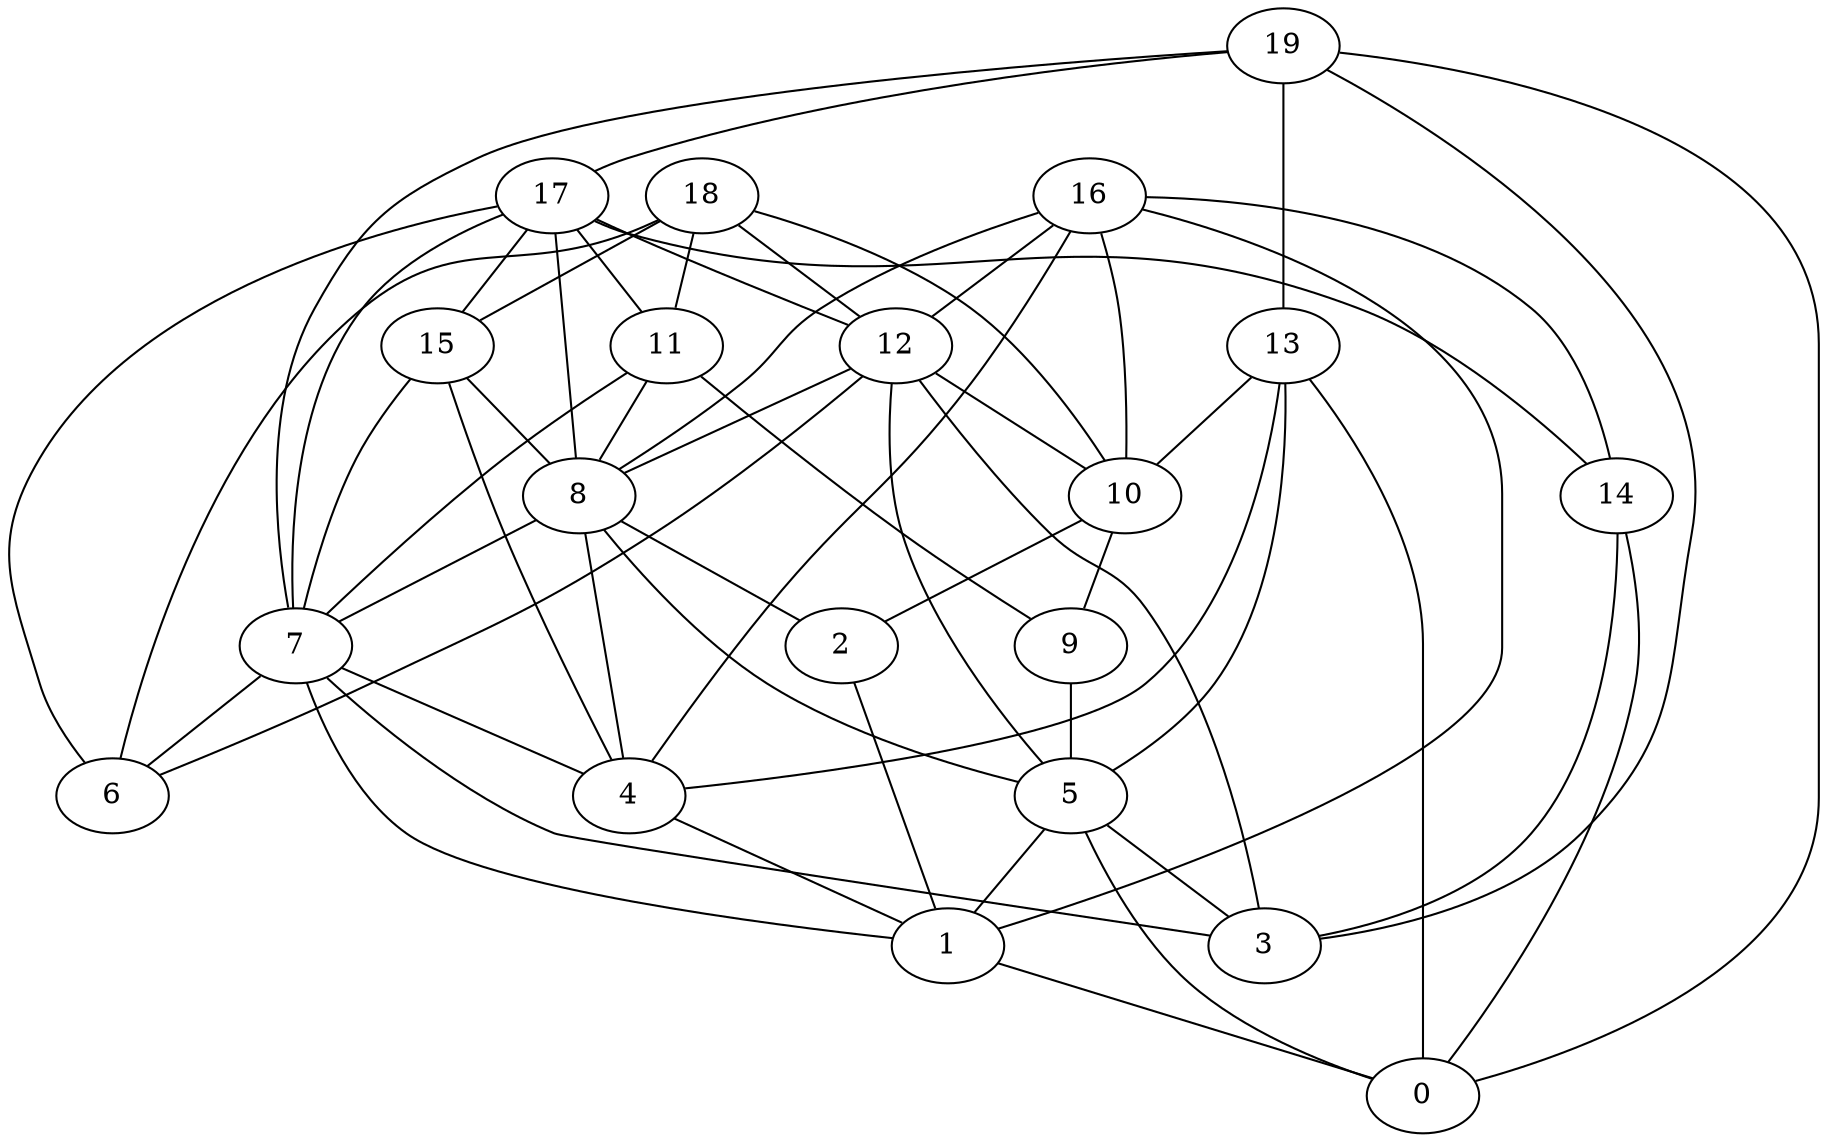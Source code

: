 digraph GG_graph {

subgraph G_graph {
edge [color = black]
18 -> 10 [dir = none]
18 -> 6 [dir = none]
18 -> 11 [dir = none]
18 -> 12 [dir = none]
18 -> 15 [dir = none]
9 -> 5 [dir = none]
14 -> 0 [dir = none]
14 -> 3 [dir = none]
10 -> 9 [dir = none]
10 -> 2 [dir = none]
19 -> 7 [dir = none]
19 -> 13 [dir = none]
19 -> 0 [dir = none]
19 -> 17 [dir = none]
19 -> 3 [dir = none]
13 -> 5 [dir = none]
13 -> 4 [dir = none]
13 -> 10 [dir = none]
13 -> 0 [dir = none]
8 -> 4 [dir = none]
8 -> 5 [dir = none]
8 -> 7 [dir = none]
8 -> 2 [dir = none]
11 -> 7 [dir = none]
11 -> 8 [dir = none]
11 -> 9 [dir = none]
16 -> 4 [dir = none]
16 -> 1 [dir = none]
16 -> 14 [dir = none]
16 -> 10 [dir = none]
16 -> 8 [dir = none]
16 -> 12 [dir = none]
15 -> 7 [dir = none]
15 -> 4 [dir = none]
15 -> 8 [dir = none]
2 -> 1 [dir = none]
7 -> 6 [dir = none]
7 -> 1 [dir = none]
7 -> 3 [dir = none]
7 -> 4 [dir = none]
5 -> 0 [dir = none]
5 -> 3 [dir = none]
5 -> 1 [dir = none]
1 -> 0 [dir = none]
4 -> 1 [dir = none]
17 -> 8 [dir = none]
17 -> 11 [dir = none]
17 -> 15 [dir = none]
17 -> 14 [dir = none]
17 -> 6 [dir = none]
17 -> 12 [dir = none]
17 -> 7 [dir = none]
12 -> 8 [dir = none]
12 -> 5 [dir = none]
12 -> 10 [dir = none]
12 -> 3 [dir = none]
12 -> 6 [dir = none]
}

}

